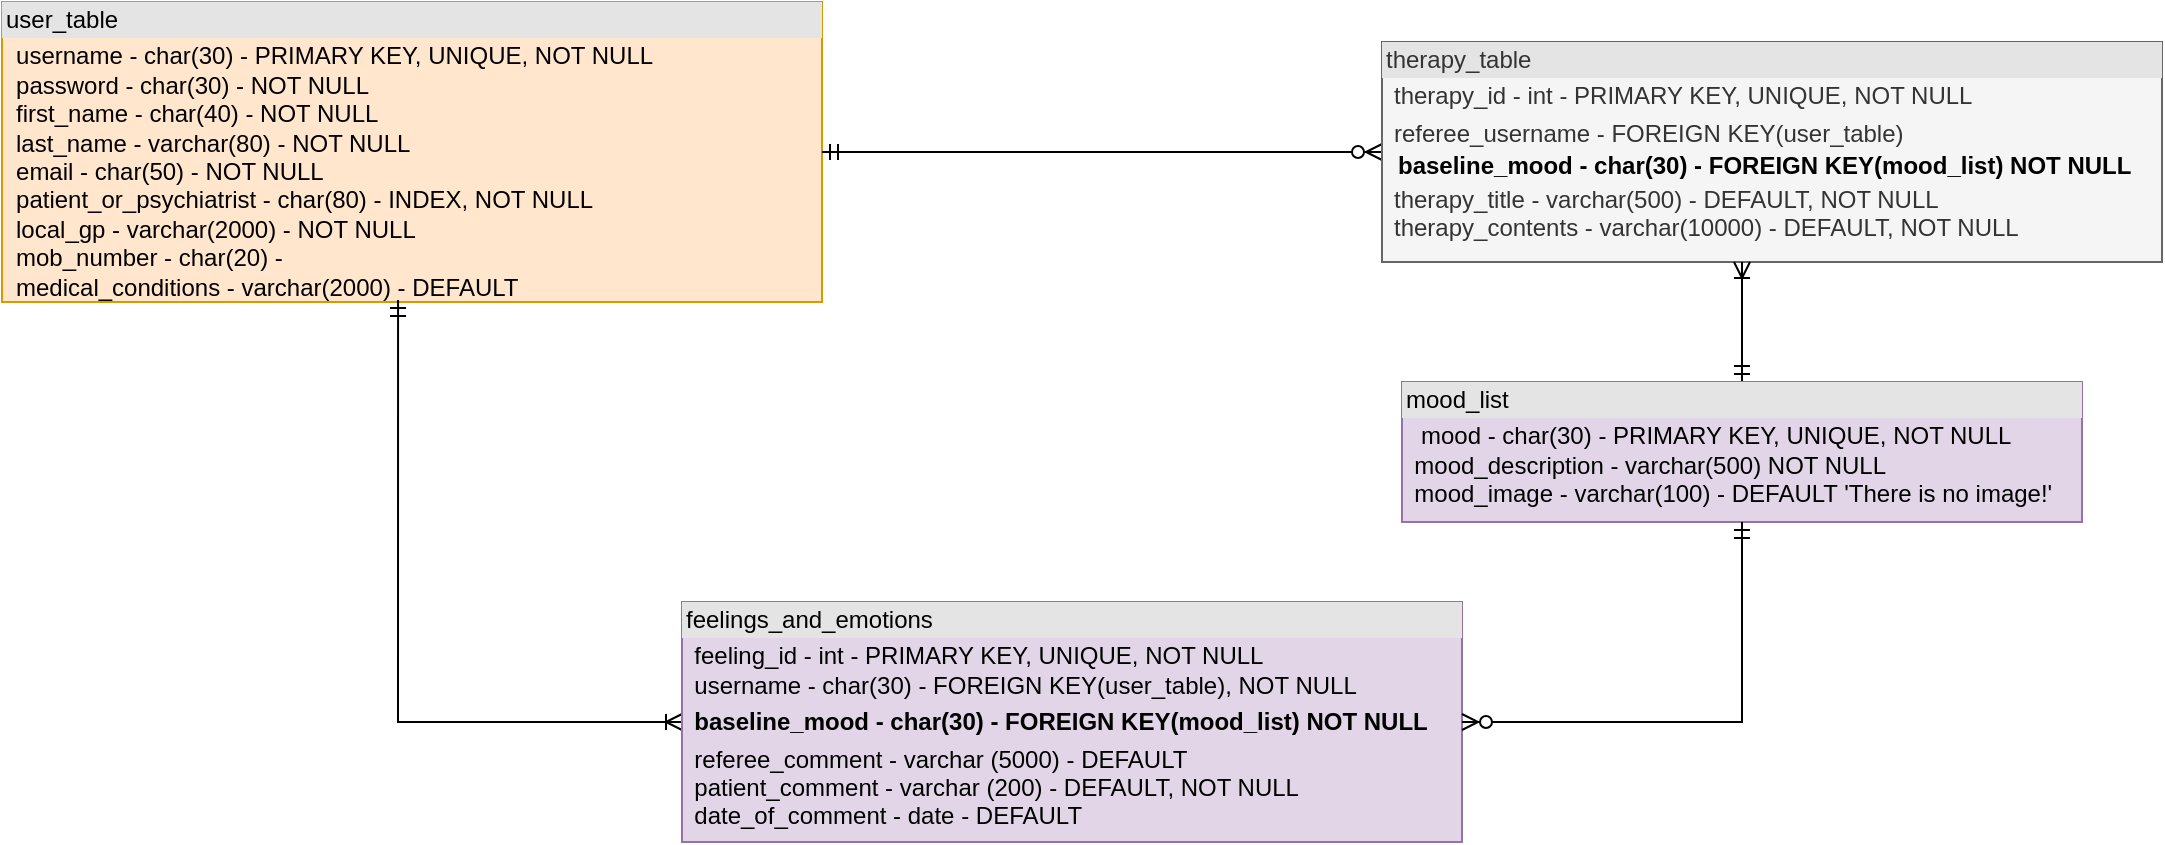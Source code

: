 <mxfile version="13.4.3" type="device"><diagram id="C5RBs43oDa-KdzZeNtuy" name="Page-1"><mxGraphModel dx="1186" dy="646" grid="1" gridSize="10" guides="1" tooltips="1" connect="1" arrows="1" fold="1" page="1" pageScale="1" pageWidth="827" pageHeight="1169" math="0" shadow="0"><root><mxCell id="WIyWlLk6GJQsqaUBKTNV-0"/><mxCell id="WIyWlLk6GJQsqaUBKTNV-1" parent="WIyWlLk6GJQsqaUBKTNV-0"/><mxCell id="5mffMngoZJmupfyaCCWV-0" value="&lt;div style=&quot;box-sizing: border-box ; width: 100% ; background: #e4e4e4 ; padding: 2px&quot;&gt;user_table&lt;/div&gt;&lt;table style=&quot;width: 100% ; font-size: 1em&quot; cellpadding=&quot;2&quot; cellspacing=&quot;0&quot;&gt;&lt;tbody&gt;&lt;tr&gt;&lt;td&gt;&lt;br&gt;&lt;br&gt;&lt;br&gt;&lt;br&gt;&lt;br&gt;&lt;br&gt;&lt;br&gt;&lt;br&gt;&lt;br&gt;&lt;br&gt;&lt;br&gt;&lt;/td&gt;&lt;td&gt;username&amp;nbsp;- char(30) - PRIMARY KEY, UNIQUE, NOT NULL&lt;br&gt;password - char(30) - NOT NULL&lt;br&gt;first_name&amp;nbsp;- char(40) - NOT NULL&lt;br&gt;last_name&amp;nbsp;- varchar(80) - NOT NULL&lt;br&gt;email&amp;nbsp;- char(50) - NOT NULL&lt;br&gt;patient_or_psychiatrist - char(80) - INDEX, NOT NULL&lt;br&gt;local_gp - varchar(2000) - NOT NULL&lt;br&gt;mob_number - char(20) -&amp;nbsp;&lt;br&gt;medical_conditions - varchar(2000) - DEFAULT&lt;br&gt;&lt;br&gt;&lt;br&gt;&lt;/td&gt;&lt;/tr&gt;&lt;tr&gt;&lt;td&gt;&lt;br&gt;&lt;/td&gt;&lt;td&gt;&lt;br&gt;&lt;/td&gt;&lt;/tr&gt;&lt;tr&gt;&lt;td&gt;&lt;/td&gt;&lt;td&gt;&lt;br&gt;&lt;/td&gt;&lt;/tr&gt;&lt;/tbody&gt;&lt;/table&gt;" style="verticalAlign=top;align=left;overflow=fill;html=1;fillColor=#ffe6cc;strokeColor=#d79b00;" vertex="1" parent="WIyWlLk6GJQsqaUBKTNV-1"><mxGeometry x="40" y="40" width="410" height="150" as="geometry"/></mxCell><mxCell id="5mffMngoZJmupfyaCCWV-5" style="edgeStyle=orthogonalEdgeStyle;rounded=0;orthogonalLoop=1;jettySize=auto;html=1;entryX=0.483;entryY=0.993;entryDx=0;entryDy=0;startArrow=ERoneToMany;startFill=0;endArrow=ERmandOne;endFill=0;entryPerimeter=0;" edge="1" parent="WIyWlLk6GJQsqaUBKTNV-1" source="5mffMngoZJmupfyaCCWV-1" target="5mffMngoZJmupfyaCCWV-0"><mxGeometry relative="1" as="geometry"><Array as="points"><mxPoint x="238" y="400"/></Array></mxGeometry></mxCell><mxCell id="5mffMngoZJmupfyaCCWV-1" value="&lt;div style=&quot;box-sizing: border-box ; width: 100% ; background: #e4e4e4 ; padding: 2px&quot;&gt;feelings_and_emotions&lt;/div&gt;&lt;table style=&quot;width: 100% ; font-size: 1em&quot; cellpadding=&quot;2&quot; cellspacing=&quot;0&quot;&gt;&lt;tbody&gt;&lt;tr&gt;&lt;td&gt;&lt;br&gt;&lt;/td&gt;&lt;td&gt;feeling_id - int - PRIMARY KEY, UNIQUE, NOT NULL&amp;nbsp;&lt;br&gt;username - char(30) - FOREIGN KEY(user_table), NOT NULL&lt;/td&gt;&lt;/tr&gt;&lt;tr&gt;&lt;td&gt;&lt;br&gt;&lt;/td&gt;&lt;td&gt;&lt;b&gt;baseline_mood - char(30) - FOREIGN KEY(mood_list) NOT NULL&lt;/b&gt;&lt;br&gt;&lt;/td&gt;&lt;/tr&gt;&lt;tr&gt;&lt;td&gt;&lt;/td&gt;&lt;td&gt;referee_comment - varchar (5000) - DEFAULT&lt;br&gt;patient_comment - varchar (200) - DEFAULT, NOT NULL&lt;br&gt;date_of_comment - date - DEFAULT&lt;br&gt;&lt;br&gt;&lt;/td&gt;&lt;/tr&gt;&lt;/tbody&gt;&lt;/table&gt;" style="verticalAlign=top;align=left;overflow=fill;html=1;fillColor=#e1d5e7;strokeColor=#9673a6;" vertex="1" parent="WIyWlLk6GJQsqaUBKTNV-1"><mxGeometry x="380" y="340" width="390" height="120" as="geometry"/></mxCell><mxCell id="5mffMngoZJmupfyaCCWV-3" style="edgeStyle=orthogonalEdgeStyle;rounded=0;orthogonalLoop=1;jettySize=auto;html=1;entryX=1;entryY=0.5;entryDx=0;entryDy=0;endArrow=ERmandOne;endFill=0;startArrow=ERzeroToMany;startFill=1;" edge="1" parent="WIyWlLk6GJQsqaUBKTNV-1" source="5mffMngoZJmupfyaCCWV-2" target="5mffMngoZJmupfyaCCWV-0"><mxGeometry relative="1" as="geometry"/></mxCell><mxCell id="5mffMngoZJmupfyaCCWV-2" value="&lt;div style=&quot;box-sizing: border-box ; width: 100% ; background: #e4e4e4 ; padding: 2px&quot;&gt;therapy_table&lt;/div&gt;&lt;table style=&quot;width: 100% ; font-size: 1em&quot; cellpadding=&quot;2&quot; cellspacing=&quot;0&quot;&gt;&lt;tbody&gt;&lt;tr&gt;&lt;td&gt;&lt;br&gt;&lt;/td&gt;&lt;td&gt;therapy_id - int - PRIMARY KEY, UNIQUE, NOT NULL&lt;/td&gt;&lt;/tr&gt;&lt;tr&gt;&lt;td&gt;&lt;br&gt;&lt;/td&gt;&lt;td&gt;referee_username - FOREIGN KEY(user_table)&lt;br&gt;&lt;table cellpadding=&quot;2&quot; cellspacing=&quot;0&quot; style=&quot;color: rgb(0 , 0 , 0) ; font-size: 1em ; width: 390px&quot;&gt;&lt;tbody&gt;&lt;tr&gt;&lt;td&gt;&lt;b&gt;baseline_mood - char(30) - FOREIGN KEY(mood_list) NOT NULL&lt;/b&gt;&lt;/td&gt;&lt;/tr&gt;&lt;/tbody&gt;&lt;/table&gt;therapy_title - varchar(500) - DEFAULT, NOT NULL&lt;br&gt;therapy_contents - varchar(10000) - DEFAULT, NOT NULL&lt;/td&gt;&lt;/tr&gt;&lt;tr&gt;&lt;td&gt;&lt;/td&gt;&lt;td&gt;&lt;br&gt;&lt;/td&gt;&lt;/tr&gt;&lt;/tbody&gt;&lt;/table&gt;" style="verticalAlign=top;align=left;overflow=fill;html=1;fillColor=#f5f5f5;strokeColor=#666666;fontColor=#333333;" vertex="1" parent="WIyWlLk6GJQsqaUBKTNV-1"><mxGeometry x="730" y="60" width="390" height="110" as="geometry"/></mxCell><mxCell id="5mffMngoZJmupfyaCCWV-9" style="edgeStyle=orthogonalEdgeStyle;rounded=0;orthogonalLoop=1;jettySize=auto;html=1;startArrow=ERmandOne;startFill=0;endArrow=ERoneToMany;endFill=0;" edge="1" parent="WIyWlLk6GJQsqaUBKTNV-1" source="5mffMngoZJmupfyaCCWV-6"><mxGeometry relative="1" as="geometry"><mxPoint x="910" y="170" as="targetPoint"/></mxGeometry></mxCell><mxCell id="5mffMngoZJmupfyaCCWV-6" value="&lt;div style=&quot;box-sizing: border-box ; width: 100% ; background: #e4e4e4 ; padding: 2px&quot;&gt;mood_list&lt;/div&gt;&lt;table style=&quot;width: 100% ; font-size: 1em&quot; cellpadding=&quot;2&quot; cellspacing=&quot;0&quot;&gt;&lt;tbody&gt;&lt;tr&gt;&lt;td&gt;&lt;br&gt;&lt;/td&gt;&lt;td&gt;&amp;nbsp;mood - char(30) - PRIMARY KEY, UNIQUE, NOT NULL&lt;br&gt;mood_description - varchar(500) NOT NULL&amp;nbsp;&lt;br&gt;mood_image - varchar(100) - DEFAULT 'There is no image!'&lt;/td&gt;&lt;/tr&gt;&lt;tr&gt;&lt;td&gt;&lt;/td&gt;&lt;td&gt;&lt;br&gt;&lt;br&gt;&lt;/td&gt;&lt;/tr&gt;&lt;/tbody&gt;&lt;/table&gt;" style="verticalAlign=top;align=left;overflow=fill;html=1;fillColor=#e1d5e7;strokeColor=#9673a6;" vertex="1" parent="WIyWlLk6GJQsqaUBKTNV-1"><mxGeometry x="740" y="230" width="340" height="70" as="geometry"/></mxCell><mxCell id="5mffMngoZJmupfyaCCWV-7" style="edgeStyle=orthogonalEdgeStyle;rounded=0;orthogonalLoop=1;jettySize=auto;html=1;entryX=0.5;entryY=1;entryDx=0;entryDy=0;startArrow=ERzeroToMany;startFill=1;endArrow=ERmandOne;endFill=0;exitX=1;exitY=0.5;exitDx=0;exitDy=0;" edge="1" parent="WIyWlLk6GJQsqaUBKTNV-1" source="5mffMngoZJmupfyaCCWV-1" target="5mffMngoZJmupfyaCCWV-6"><mxGeometry relative="1" as="geometry"><mxPoint x="770" y="400" as="sourcePoint"/><mxPoint x="910" y="170" as="targetPoint"/></mxGeometry></mxCell></root></mxGraphModel></diagram></mxfile>